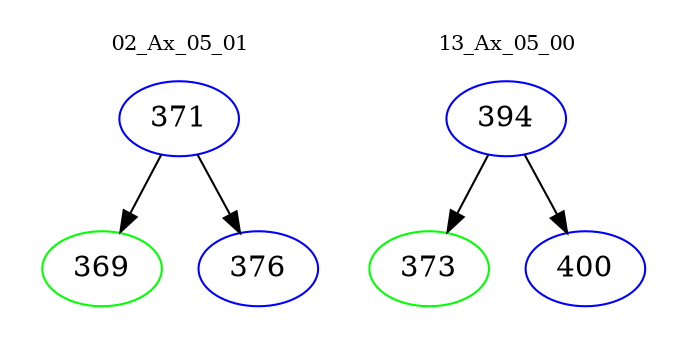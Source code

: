 digraph{
subgraph cluster_0 {
color = white
label = "02_Ax_05_01";
fontsize=10;
T0_371 [label="371", color="blue"]
T0_371 -> T0_369 [color="black"]
T0_369 [label="369", color="green"]
T0_371 -> T0_376 [color="black"]
T0_376 [label="376", color="blue"]
}
subgraph cluster_1 {
color = white
label = "13_Ax_05_00";
fontsize=10;
T1_394 [label="394", color="blue"]
T1_394 -> T1_373 [color="black"]
T1_373 [label="373", color="green"]
T1_394 -> T1_400 [color="black"]
T1_400 [label="400", color="blue"]
}
}
